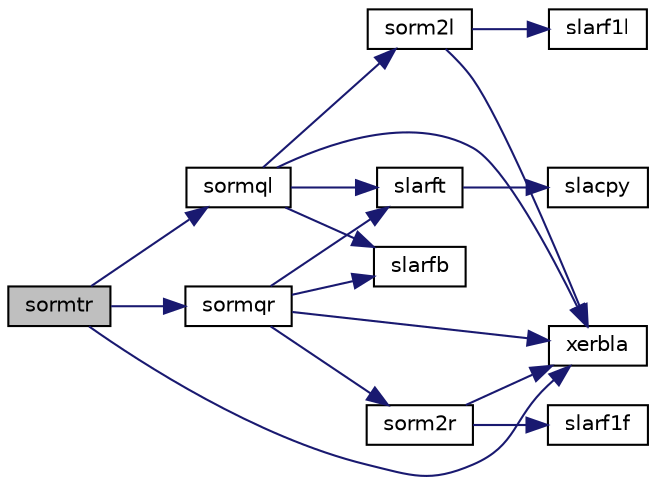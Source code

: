 digraph "sormtr"
{
 // LATEX_PDF_SIZE
  edge [fontname="Helvetica",fontsize="10",labelfontname="Helvetica",labelfontsize="10"];
  node [fontname="Helvetica",fontsize="10",shape=record];
  rankdir="LR";
  Node1 [label="sormtr",height=0.2,width=0.4,color="black", fillcolor="grey75", style="filled", fontcolor="black",tooltip="SORMTR"];
  Node1 -> Node2 [color="midnightblue",fontsize="10",style="solid",fontname="Helvetica"];
  Node2 [label="sormql",height=0.2,width=0.4,color="black", fillcolor="white", style="filled",URL="$sormql_8f.html#a66ed47ac53ccd24962fb4b42763cc3c3",tooltip="SORMQL"];
  Node2 -> Node3 [color="midnightblue",fontsize="10",style="solid",fontname="Helvetica"];
  Node3 [label="slarfb",height=0.2,width=0.4,color="black", fillcolor="white", style="filled",URL="$slarfb_8f.html#abd00c98d81aee1efa14e838bafa8078a",tooltip="SLARFB applies a block reflector or its transpose to a general rectangular matrix."];
  Node2 -> Node4 [color="midnightblue",fontsize="10",style="solid",fontname="Helvetica"];
  Node4 [label="slarft",height=0.2,width=0.4,color="black", fillcolor="white", style="filled",URL="$slarft_8f.html#a65328f5195290453fa03cb785888a95d",tooltip="SLARFT forms the triangular factor T of a block reflector H = I - vtvH"];
  Node4 -> Node5 [color="midnightblue",fontsize="10",style="solid",fontname="Helvetica"];
  Node5 [label="slacpy",height=0.2,width=0.4,color="black", fillcolor="white", style="filled",URL="$slacpy_8f.html#a7780c991533ce8dd1f2c22ae2d563f08",tooltip="SLACPY copies all or part of one two-dimensional array to another."];
  Node2 -> Node6 [color="midnightblue",fontsize="10",style="solid",fontname="Helvetica"];
  Node6 [label="sorm2l",height=0.2,width=0.4,color="black", fillcolor="white", style="filled",URL="$sorm2l_8f.html#a0f0a0604ded2725236045bf9503c4a76",tooltip="SORM2L multiplies a general matrix by the orthogonal matrix from a QL factorization determined by sge..."];
  Node6 -> Node7 [color="midnightblue",fontsize="10",style="solid",fontname="Helvetica"];
  Node7 [label="slarf1l",height=0.2,width=0.4,color="black", fillcolor="white", style="filled",URL="$slarf1l_8f.html#a2cd524707ffe6a2e5594c43517e1ba41",tooltip="SLARF1L applies an elementary reflector to a general rectangular"];
  Node6 -> Node8 [color="midnightblue",fontsize="10",style="solid",fontname="Helvetica"];
  Node8 [label="xerbla",height=0.2,width=0.4,color="black", fillcolor="white", style="filled",URL="$xerbla_8f.html#a377ee61015baf8dea7770b3a404b1c07",tooltip="XERBLA"];
  Node2 -> Node8 [color="midnightblue",fontsize="10",style="solid",fontname="Helvetica"];
  Node1 -> Node9 [color="midnightblue",fontsize="10",style="solid",fontname="Helvetica"];
  Node9 [label="sormqr",height=0.2,width=0.4,color="black", fillcolor="white", style="filled",URL="$sormqr_8f.html#ab4d0e540fc95dc0151bc2c9995cabd25",tooltip="SORMQR"];
  Node9 -> Node3 [color="midnightblue",fontsize="10",style="solid",fontname="Helvetica"];
  Node9 -> Node4 [color="midnightblue",fontsize="10",style="solid",fontname="Helvetica"];
  Node9 -> Node10 [color="midnightblue",fontsize="10",style="solid",fontname="Helvetica"];
  Node10 [label="sorm2r",height=0.2,width=0.4,color="black", fillcolor="white", style="filled",URL="$sorm2r_8f.html#a45a8a1e608ebbcc3fcafbe60f2995d78",tooltip="SORM2R multiplies a general matrix by the orthogonal matrix from a QR factorization determined by sge..."];
  Node10 -> Node11 [color="midnightblue",fontsize="10",style="solid",fontname="Helvetica"];
  Node11 [label="slarf1f",height=0.2,width=0.4,color="black", fillcolor="white", style="filled",URL="$slarf1f_8f.html#aefd3efd961011e8288e1a09bb2e04b99",tooltip="SLARF1F applies an elementary reflector to a general rectangular"];
  Node10 -> Node8 [color="midnightblue",fontsize="10",style="solid",fontname="Helvetica"];
  Node9 -> Node8 [color="midnightblue",fontsize="10",style="solid",fontname="Helvetica"];
  Node1 -> Node8 [color="midnightblue",fontsize="10",style="solid",fontname="Helvetica"];
}
